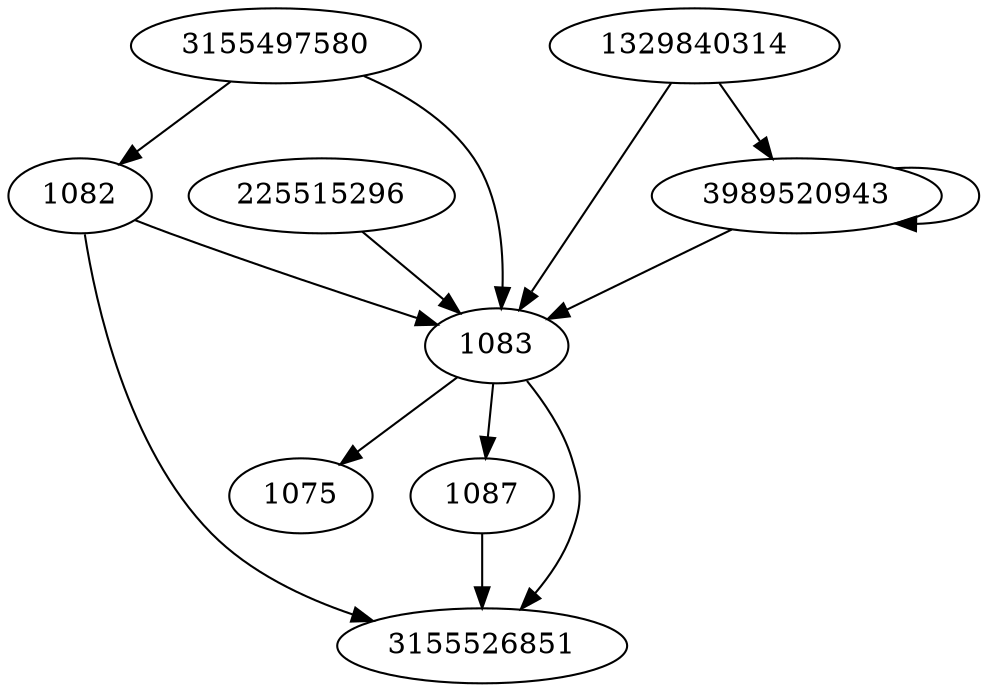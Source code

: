 digraph  {
225515296;
3155526851;
1329840314;
3155497580;
3989520943;
1075;
1082;
1083;
1087;
225515296 -> 1083;
1329840314 -> 3989520943;
1329840314 -> 1083;
3155497580 -> 1082;
3155497580 -> 1083;
3989520943 -> 3989520943;
3989520943 -> 1083;
1082 -> 3155526851;
1082 -> 1083;
1083 -> 3155526851;
1083 -> 1087;
1083 -> 1075;
1087 -> 3155526851;
}
